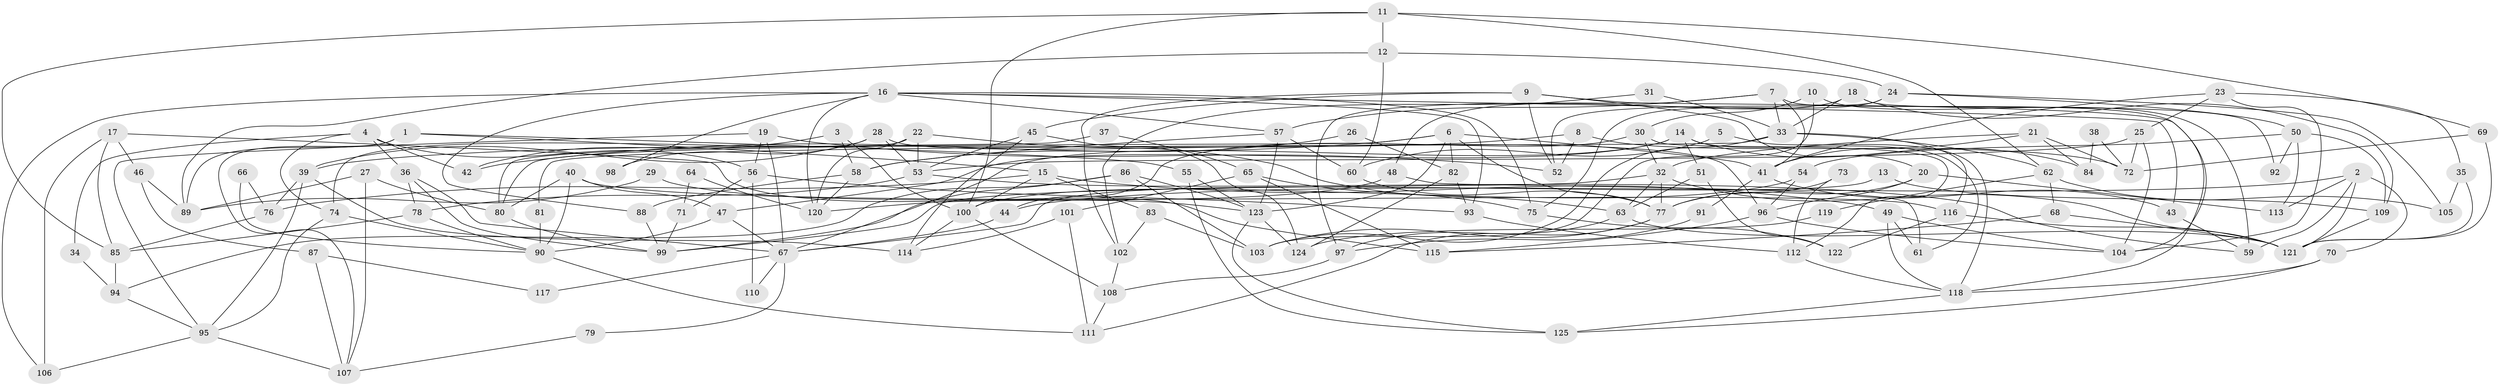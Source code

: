 // coarse degree distribution, {5: 0.15, 7: 0.1375, 3: 0.15, 6: 0.125, 4: 0.1875, 11: 0.0125, 10: 0.0125, 8: 0.05, 2: 0.125, 9: 0.05}
// Generated by graph-tools (version 1.1) at 2025/41/03/06/25 10:41:59]
// undirected, 125 vertices, 250 edges
graph export_dot {
graph [start="1"]
  node [color=gray90,style=filled];
  1;
  2;
  3;
  4;
  5;
  6;
  7;
  8;
  9;
  10;
  11;
  12;
  13;
  14;
  15;
  16;
  17;
  18;
  19;
  20;
  21;
  22;
  23;
  24;
  25;
  26;
  27;
  28;
  29;
  30;
  31;
  32;
  33;
  34;
  35;
  36;
  37;
  38;
  39;
  40;
  41;
  42;
  43;
  44;
  45;
  46;
  47;
  48;
  49;
  50;
  51;
  52;
  53;
  54;
  55;
  56;
  57;
  58;
  59;
  60;
  61;
  62;
  63;
  64;
  65;
  66;
  67;
  68;
  69;
  70;
  71;
  72;
  73;
  74;
  75;
  76;
  77;
  78;
  79;
  80;
  81;
  82;
  83;
  84;
  85;
  86;
  87;
  88;
  89;
  90;
  91;
  92;
  93;
  94;
  95;
  96;
  97;
  98;
  99;
  100;
  101;
  102;
  103;
  104;
  105;
  106;
  107;
  108;
  109;
  110;
  111;
  112;
  113;
  114;
  115;
  116;
  117;
  118;
  119;
  120;
  121;
  122;
  123;
  124;
  125;
  1 -- 15;
  1 -- 89;
  1 -- 55;
  1 -- 107;
  2 -- 59;
  2 -- 121;
  2 -- 44;
  2 -- 70;
  2 -- 113;
  3 -- 42;
  3 -- 58;
  3 -- 100;
  4 -- 36;
  4 -- 74;
  4 -- 34;
  4 -- 42;
  4 -- 56;
  5 -- 118;
  5 -- 60;
  6 -- 123;
  6 -- 77;
  6 -- 41;
  6 -- 42;
  6 -- 80;
  6 -- 82;
  7 -- 41;
  7 -- 104;
  7 -- 33;
  7 -- 57;
  7 -- 97;
  8 -- 72;
  8 -- 52;
  8 -- 39;
  9 -- 52;
  9 -- 118;
  9 -- 20;
  9 -- 45;
  9 -- 102;
  10 -- 59;
  10 -- 103;
  10 -- 30;
  11 -- 69;
  11 -- 100;
  11 -- 12;
  11 -- 62;
  11 -- 85;
  12 -- 60;
  12 -- 24;
  12 -- 89;
  13 -- 109;
  13 -- 67;
  14 -- 47;
  14 -- 67;
  14 -- 51;
  14 -- 61;
  14 -- 84;
  15 -- 83;
  15 -- 76;
  15 -- 49;
  15 -- 100;
  16 -- 88;
  16 -- 57;
  16 -- 43;
  16 -- 75;
  16 -- 93;
  16 -- 98;
  16 -- 106;
  16 -- 120;
  17 -- 106;
  17 -- 85;
  17 -- 46;
  17 -- 115;
  18 -- 33;
  18 -- 109;
  18 -- 48;
  18 -- 92;
  19 -- 95;
  19 -- 56;
  19 -- 52;
  19 -- 67;
  20 -- 96;
  20 -- 77;
  20 -- 113;
  21 -- 32;
  21 -- 41;
  21 -- 72;
  21 -- 84;
  22 -- 53;
  22 -- 63;
  22 -- 74;
  22 -- 120;
  23 -- 104;
  23 -- 35;
  23 -- 25;
  23 -- 41;
  24 -- 50;
  24 -- 52;
  24 -- 75;
  24 -- 105;
  25 -- 104;
  25 -- 53;
  25 -- 72;
  26 -- 82;
  26 -- 58;
  27 -- 107;
  27 -- 80;
  27 -- 89;
  28 -- 39;
  28 -- 53;
  28 -- 96;
  28 -- 98;
  29 -- 89;
  29 -- 123;
  30 -- 32;
  30 -- 44;
  30 -- 112;
  31 -- 33;
  31 -- 102;
  32 -- 63;
  32 -- 99;
  32 -- 77;
  32 -- 121;
  33 -- 103;
  33 -- 62;
  33 -- 81;
  33 -- 116;
  34 -- 94;
  35 -- 121;
  35 -- 105;
  36 -- 78;
  36 -- 67;
  36 -- 99;
  37 -- 65;
  37 -- 80;
  38 -- 72;
  38 -- 84;
  39 -- 114;
  39 -- 76;
  39 -- 95;
  40 -- 47;
  40 -- 90;
  40 -- 80;
  40 -- 116;
  41 -- 43;
  41 -- 91;
  43 -- 59;
  44 -- 67;
  45 -- 114;
  45 -- 53;
  45 -- 124;
  46 -- 89;
  46 -- 87;
  47 -- 90;
  47 -- 67;
  48 -- 120;
  48 -- 61;
  49 -- 61;
  49 -- 104;
  49 -- 118;
  50 -- 113;
  50 -- 54;
  50 -- 92;
  50 -- 109;
  51 -- 122;
  51 -- 63;
  53 -- 59;
  53 -- 78;
  54 -- 100;
  54 -- 96;
  55 -- 125;
  55 -- 123;
  56 -- 93;
  56 -- 71;
  56 -- 110;
  57 -- 123;
  57 -- 58;
  57 -- 60;
  58 -- 120;
  58 -- 88;
  60 -- 77;
  62 -- 68;
  62 -- 105;
  62 -- 119;
  63 -- 121;
  63 -- 97;
  64 -- 120;
  64 -- 71;
  65 -- 75;
  65 -- 115;
  65 -- 101;
  66 -- 90;
  66 -- 76;
  67 -- 79;
  67 -- 110;
  67 -- 117;
  68 -- 121;
  68 -- 115;
  69 -- 72;
  69 -- 121;
  70 -- 118;
  70 -- 125;
  71 -- 99;
  73 -- 112;
  73 -- 77;
  74 -- 95;
  74 -- 90;
  75 -- 122;
  76 -- 85;
  77 -- 103;
  77 -- 111;
  78 -- 90;
  78 -- 85;
  79 -- 107;
  80 -- 99;
  81 -- 90;
  82 -- 93;
  82 -- 124;
  83 -- 103;
  83 -- 102;
  85 -- 94;
  86 -- 123;
  86 -- 99;
  86 -- 94;
  86 -- 103;
  87 -- 107;
  87 -- 117;
  88 -- 99;
  90 -- 111;
  91 -- 97;
  93 -- 112;
  94 -- 95;
  95 -- 106;
  95 -- 107;
  96 -- 115;
  96 -- 104;
  97 -- 108;
  100 -- 108;
  100 -- 114;
  101 -- 111;
  101 -- 114;
  102 -- 108;
  108 -- 111;
  109 -- 121;
  112 -- 118;
  116 -- 121;
  116 -- 122;
  118 -- 125;
  119 -- 124;
  123 -- 124;
  123 -- 125;
}
